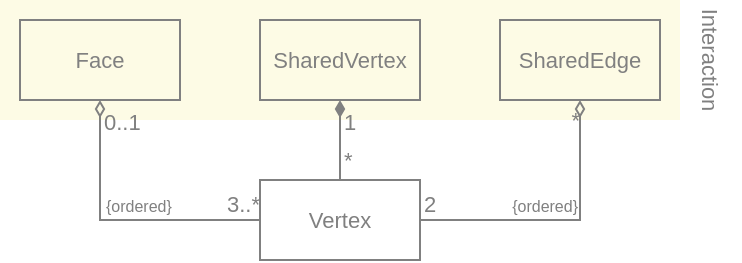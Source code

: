 <mxfile scale="4" border="0">
    <diagram id="woBObCVOX6_ovj5UqUiK" name="Page-1">
        <mxGraphModel dx="374" dy="208" grid="0" gridSize="10" guides="1" tooltips="1" connect="1" arrows="1" fold="1" page="0" pageScale="1" pageWidth="850" pageHeight="1100" background="none" math="0" shadow="0">
            <root>
                <mxCell id="0"/>
                <mxCell id="1" parent="0"/>
                <mxCell id="48" value="" style="rounded=0;whiteSpace=wrap;html=1;fillColor=#E6D600;strokeColor=none;opacity=10;" vertex="1" parent="1">
                    <mxGeometry x="150" y="350" width="340" height="60" as="geometry"/>
                </mxCell>
                <mxCell id="6" value="" style="edgeStyle=orthogonalEdgeStyle;shape=connector;rounded=0;html=1;labelBackgroundColor=default;strokeColor=#808080;fontFamily=Helvetica;fontSize=11;fontColor=#808080;endArrow=none;endFill=0;startArrow=diamondThin;startFill=1;" parent="1" source="2" target="5" edge="1">
                    <mxGeometry relative="1" as="geometry"/>
                </mxCell>
                <mxCell id="13" value="1" style="edgeLabel;align=left;verticalAlign=middle;resizable=0;points=[];fontSize=11;fontFamily=Helvetica;fontColor=#808080;labelBackgroundColor=none;html=1;" parent="6" vertex="1" connectable="0">
                    <mxGeometry x="-0.681" relative="1" as="geometry">
                        <mxPoint y="4" as="offset"/>
                    </mxGeometry>
                </mxCell>
                <mxCell id="14" value="*" style="edgeLabel;align=left;verticalAlign=middle;resizable=0;points=[];fontSize=11;fontFamily=Helvetica;fontColor=#808080;labelBackgroundColor=none;html=1;" parent="6" vertex="1" connectable="0">
                    <mxGeometry x="0.74" relative="1" as="geometry">
                        <mxPoint y="-5" as="offset"/>
                    </mxGeometry>
                </mxCell>
                <mxCell id="2" value="SharedVertex" style="rounded=0;whiteSpace=wrap;html=1;fillColor=none;strokeColor=#808080;fontColor=#808080;fontFamily=Helvetica;fontSize=11;" parent="1" vertex="1">
                    <mxGeometry x="280" y="360" width="80" height="40" as="geometry"/>
                </mxCell>
                <mxCell id="3" value="SharedEdge" style="rounded=0;whiteSpace=wrap;html=1;fillColor=none;strokeColor=#808080;fontColor=#808080;fontFamily=Helvetica;fontSize=11;" parent="1" vertex="1">
                    <mxGeometry x="400" y="360" width="80" height="40" as="geometry"/>
                </mxCell>
                <mxCell id="5" value="Vertex" style="rounded=0;whiteSpace=wrap;html=1;fillColor=none;strokeColor=#808080;fontColor=#808080;fontFamily=Helvetica;fontSize=11;" parent="1" vertex="1">
                    <mxGeometry x="280" y="440" width="80" height="40" as="geometry"/>
                </mxCell>
                <mxCell id="20" value="Face" style="rounded=0;whiteSpace=wrap;html=1;fillColor=none;strokeColor=#808080;fontColor=#808080;fontFamily=Helvetica;fontSize=11;" parent="1" vertex="1">
                    <mxGeometry x="160" y="360" width="80" height="40" as="geometry"/>
                </mxCell>
                <mxCell id="34" style="edgeStyle=orthogonalEdgeStyle;shape=connector;rounded=0;html=1;labelBackgroundColor=default;strokeColor=#808080;fontFamily=Helvetica;fontSize=11;fontColor=#808080;startArrow=diamondThin;startFill=0;endArrow=none;endFill=0;" parent="1" source="3" target="5" edge="1">
                    <mxGeometry relative="1" as="geometry">
                        <mxPoint x="400" y="460" as="sourcePoint"/>
                        <Array as="points">
                            <mxPoint x="440" y="460"/>
                        </Array>
                    </mxGeometry>
                </mxCell>
                <mxCell id="35" value="*" style="edgeLabel;html=1;align=right;verticalAlign=middle;resizable=0;points=[];fontSize=11;fontFamily=Helvetica;fontColor=#808080;labelBackgroundColor=none;spacing=2;" parent="34" vertex="1" connectable="0">
                    <mxGeometry x="-0.673" relative="1" as="geometry">
                        <mxPoint y="-13" as="offset"/>
                    </mxGeometry>
                </mxCell>
                <mxCell id="36" value="2" style="edgeLabel;html=1;align=left;verticalAlign=bottom;resizable=0;points=[];fontSize=11;fontFamily=Helvetica;fontColor=#808080;labelBackgroundColor=none;" parent="34" vertex="1" connectable="0">
                    <mxGeometry x="0.704" y="-1" relative="1" as="geometry">
                        <mxPoint x="-21" y="1" as="offset"/>
                    </mxGeometry>
                </mxCell>
                <mxCell id="47" value="{ordered}" style="edgeLabel;html=1;align=right;verticalAlign=bottom;resizable=0;points=[];fontSize=8;fontColor=#808080;labelBackgroundColor=none;" parent="34" vertex="1" connectable="0">
                    <mxGeometry x="0.235" relative="1" as="geometry">
                        <mxPoint x="26" as="offset"/>
                    </mxGeometry>
                </mxCell>
                <mxCell id="29" style="edgeStyle=orthogonalEdgeStyle;shape=connector;rounded=0;html=1;labelBackgroundColor=default;strokeColor=#808080;fontFamily=Helvetica;fontSize=11;fontColor=#808080;startArrow=diamondThin;startFill=0;endArrow=none;endFill=0;" parent="1" source="20" target="5" edge="1">
                    <mxGeometry relative="1" as="geometry">
                        <mxPoint x="250" y="390" as="sourcePoint"/>
                        <mxPoint x="290" y="390" as="targetPoint"/>
                        <Array as="points">
                            <mxPoint x="200" y="460"/>
                        </Array>
                    </mxGeometry>
                </mxCell>
                <mxCell id="30" value="3..*" style="edgeLabel;align=right;verticalAlign=bottom;resizable=0;points=[];fontSize=11;fontFamily=Helvetica;fontColor=#808080;labelBackgroundColor=none;spacing=2;spacingTop=0;spacingLeft=0;spacingRight=0;html=1;" parent="29" vertex="1" connectable="0">
                    <mxGeometry x="0.714" relative="1" as="geometry">
                        <mxPoint x="20" as="offset"/>
                    </mxGeometry>
                </mxCell>
                <mxCell id="31" value="0..1" style="edgeLabel;html=1;align=left;verticalAlign=middle;resizable=0;points=[];fontSize=11;fontFamily=Helvetica;fontColor=#808080;labelBackgroundColor=none;" parent="29" vertex="1" connectable="0">
                    <mxGeometry x="-0.408" y="-1" relative="1" as="geometry">
                        <mxPoint x="1" y="-31" as="offset"/>
                    </mxGeometry>
                </mxCell>
                <mxCell id="46" value="{ordered}" style="edgeLabel;html=1;align=left;verticalAlign=bottom;resizable=0;points=[];fontSize=8;labelBackgroundColor=none;fontColor=#808080;" parent="29" vertex="1" connectable="0">
                    <mxGeometry x="-0.138" y="-1" relative="1" as="geometry">
                        <mxPoint y="-1" as="offset"/>
                    </mxGeometry>
                </mxCell>
                <mxCell id="43" value="Interaction" style="text;html=1;strokeColor=none;fillColor=none;align=center;verticalAlign=middle;whiteSpace=wrap;rounded=0;labelBackgroundColor=none;fontFamily=Helvetica;fontSize=11;fontColor=#808080;opacity=10;horizontal=0;rotation=-180;" parent="1" vertex="1">
                    <mxGeometry x="490" y="350" width="30" height="60" as="geometry"/>
                </mxCell>
            </root>
        </mxGraphModel>
    </diagram>
</mxfile>